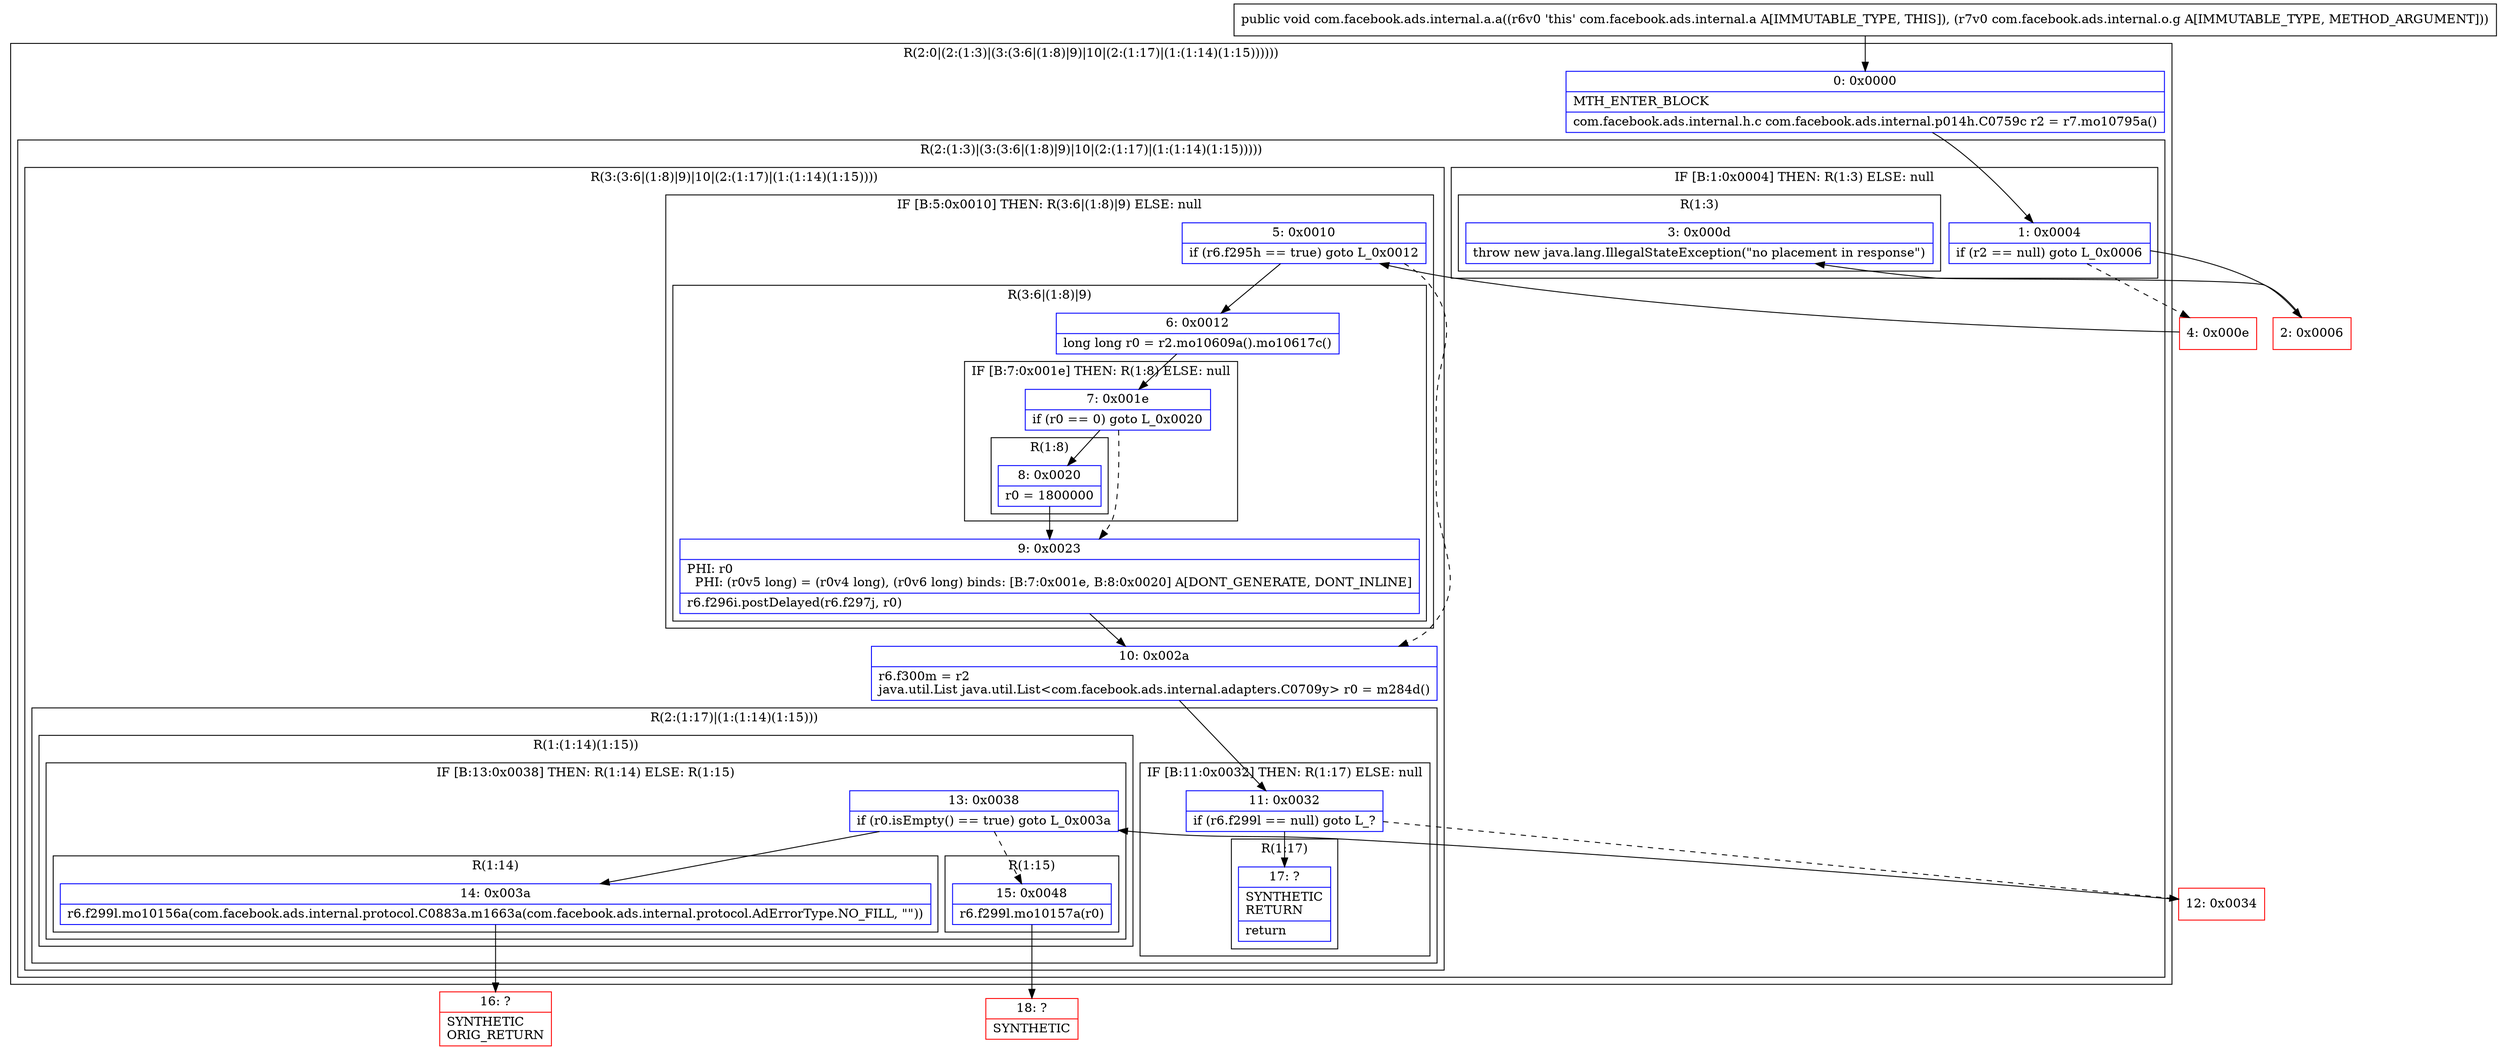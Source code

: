digraph "CFG forcom.facebook.ads.internal.a.a(Lcom\/facebook\/ads\/internal\/o\/g;)V" {
subgraph cluster_Region_1704902384 {
label = "R(2:0|(2:(1:3)|(3:(3:6|(1:8)|9)|10|(2:(1:17)|(1:(1:14)(1:15))))))";
node [shape=record,color=blue];
Node_0 [shape=record,label="{0\:\ 0x0000|MTH_ENTER_BLOCK\l|com.facebook.ads.internal.h.c com.facebook.ads.internal.p014h.C0759c r2 = r7.mo10795a()\l}"];
subgraph cluster_Region_1151317249 {
label = "R(2:(1:3)|(3:(3:6|(1:8)|9)|10|(2:(1:17)|(1:(1:14)(1:15)))))";
node [shape=record,color=blue];
subgraph cluster_IfRegion_1553757224 {
label = "IF [B:1:0x0004] THEN: R(1:3) ELSE: null";
node [shape=record,color=blue];
Node_1 [shape=record,label="{1\:\ 0x0004|if (r2 == null) goto L_0x0006\l}"];
subgraph cluster_Region_1266618029 {
label = "R(1:3)";
node [shape=record,color=blue];
Node_3 [shape=record,label="{3\:\ 0x000d|throw new java.lang.IllegalStateException(\"no placement in response\")\l}"];
}
}
subgraph cluster_Region_1777797223 {
label = "R(3:(3:6|(1:8)|9)|10|(2:(1:17)|(1:(1:14)(1:15))))";
node [shape=record,color=blue];
subgraph cluster_IfRegion_1082786574 {
label = "IF [B:5:0x0010] THEN: R(3:6|(1:8)|9) ELSE: null";
node [shape=record,color=blue];
Node_5 [shape=record,label="{5\:\ 0x0010|if (r6.f295h == true) goto L_0x0012\l}"];
subgraph cluster_Region_1630198119 {
label = "R(3:6|(1:8)|9)";
node [shape=record,color=blue];
Node_6 [shape=record,label="{6\:\ 0x0012|long long r0 = r2.mo10609a().mo10617c()\l}"];
subgraph cluster_IfRegion_541050497 {
label = "IF [B:7:0x001e] THEN: R(1:8) ELSE: null";
node [shape=record,color=blue];
Node_7 [shape=record,label="{7\:\ 0x001e|if (r0 == 0) goto L_0x0020\l}"];
subgraph cluster_Region_1910131949 {
label = "R(1:8)";
node [shape=record,color=blue];
Node_8 [shape=record,label="{8\:\ 0x0020|r0 = 1800000\l}"];
}
}
Node_9 [shape=record,label="{9\:\ 0x0023|PHI: r0 \l  PHI: (r0v5 long) = (r0v4 long), (r0v6 long) binds: [B:7:0x001e, B:8:0x0020] A[DONT_GENERATE, DONT_INLINE]\l|r6.f296i.postDelayed(r6.f297j, r0)\l}"];
}
}
Node_10 [shape=record,label="{10\:\ 0x002a|r6.f300m = r2\ljava.util.List java.util.List\<com.facebook.ads.internal.adapters.C0709y\> r0 = m284d()\l}"];
subgraph cluster_Region_1096368440 {
label = "R(2:(1:17)|(1:(1:14)(1:15)))";
node [shape=record,color=blue];
subgraph cluster_IfRegion_2027410351 {
label = "IF [B:11:0x0032] THEN: R(1:17) ELSE: null";
node [shape=record,color=blue];
Node_11 [shape=record,label="{11\:\ 0x0032|if (r6.f299l == null) goto L_?\l}"];
subgraph cluster_Region_1273933950 {
label = "R(1:17)";
node [shape=record,color=blue];
Node_17 [shape=record,label="{17\:\ ?|SYNTHETIC\lRETURN\l|return\l}"];
}
}
subgraph cluster_Region_1533827198 {
label = "R(1:(1:14)(1:15))";
node [shape=record,color=blue];
subgraph cluster_IfRegion_2030977687 {
label = "IF [B:13:0x0038] THEN: R(1:14) ELSE: R(1:15)";
node [shape=record,color=blue];
Node_13 [shape=record,label="{13\:\ 0x0038|if (r0.isEmpty() == true) goto L_0x003a\l}"];
subgraph cluster_Region_1345815210 {
label = "R(1:14)";
node [shape=record,color=blue];
Node_14 [shape=record,label="{14\:\ 0x003a|r6.f299l.mo10156a(com.facebook.ads.internal.protocol.C0883a.m1663a(com.facebook.ads.internal.protocol.AdErrorType.NO_FILL, \"\"))\l}"];
}
subgraph cluster_Region_1175209130 {
label = "R(1:15)";
node [shape=record,color=blue];
Node_15 [shape=record,label="{15\:\ 0x0048|r6.f299l.mo10157a(r0)\l}"];
}
}
}
}
}
}
}
Node_2 [shape=record,color=red,label="{2\:\ 0x0006}"];
Node_4 [shape=record,color=red,label="{4\:\ 0x000e}"];
Node_12 [shape=record,color=red,label="{12\:\ 0x0034}"];
Node_16 [shape=record,color=red,label="{16\:\ ?|SYNTHETIC\lORIG_RETURN\l}"];
Node_18 [shape=record,color=red,label="{18\:\ ?|SYNTHETIC\l}"];
MethodNode[shape=record,label="{public void com.facebook.ads.internal.a.a((r6v0 'this' com.facebook.ads.internal.a A[IMMUTABLE_TYPE, THIS]), (r7v0 com.facebook.ads.internal.o.g A[IMMUTABLE_TYPE, METHOD_ARGUMENT])) }"];
MethodNode -> Node_0;
Node_0 -> Node_1;
Node_1 -> Node_2;
Node_1 -> Node_4[style=dashed];
Node_5 -> Node_6;
Node_5 -> Node_10[style=dashed];
Node_6 -> Node_7;
Node_7 -> Node_8;
Node_7 -> Node_9[style=dashed];
Node_8 -> Node_9;
Node_9 -> Node_10;
Node_10 -> Node_11;
Node_11 -> Node_12[style=dashed];
Node_11 -> Node_17;
Node_13 -> Node_14;
Node_13 -> Node_15[style=dashed];
Node_14 -> Node_16;
Node_15 -> Node_18;
Node_2 -> Node_3;
Node_4 -> Node_5;
Node_12 -> Node_13;
}

